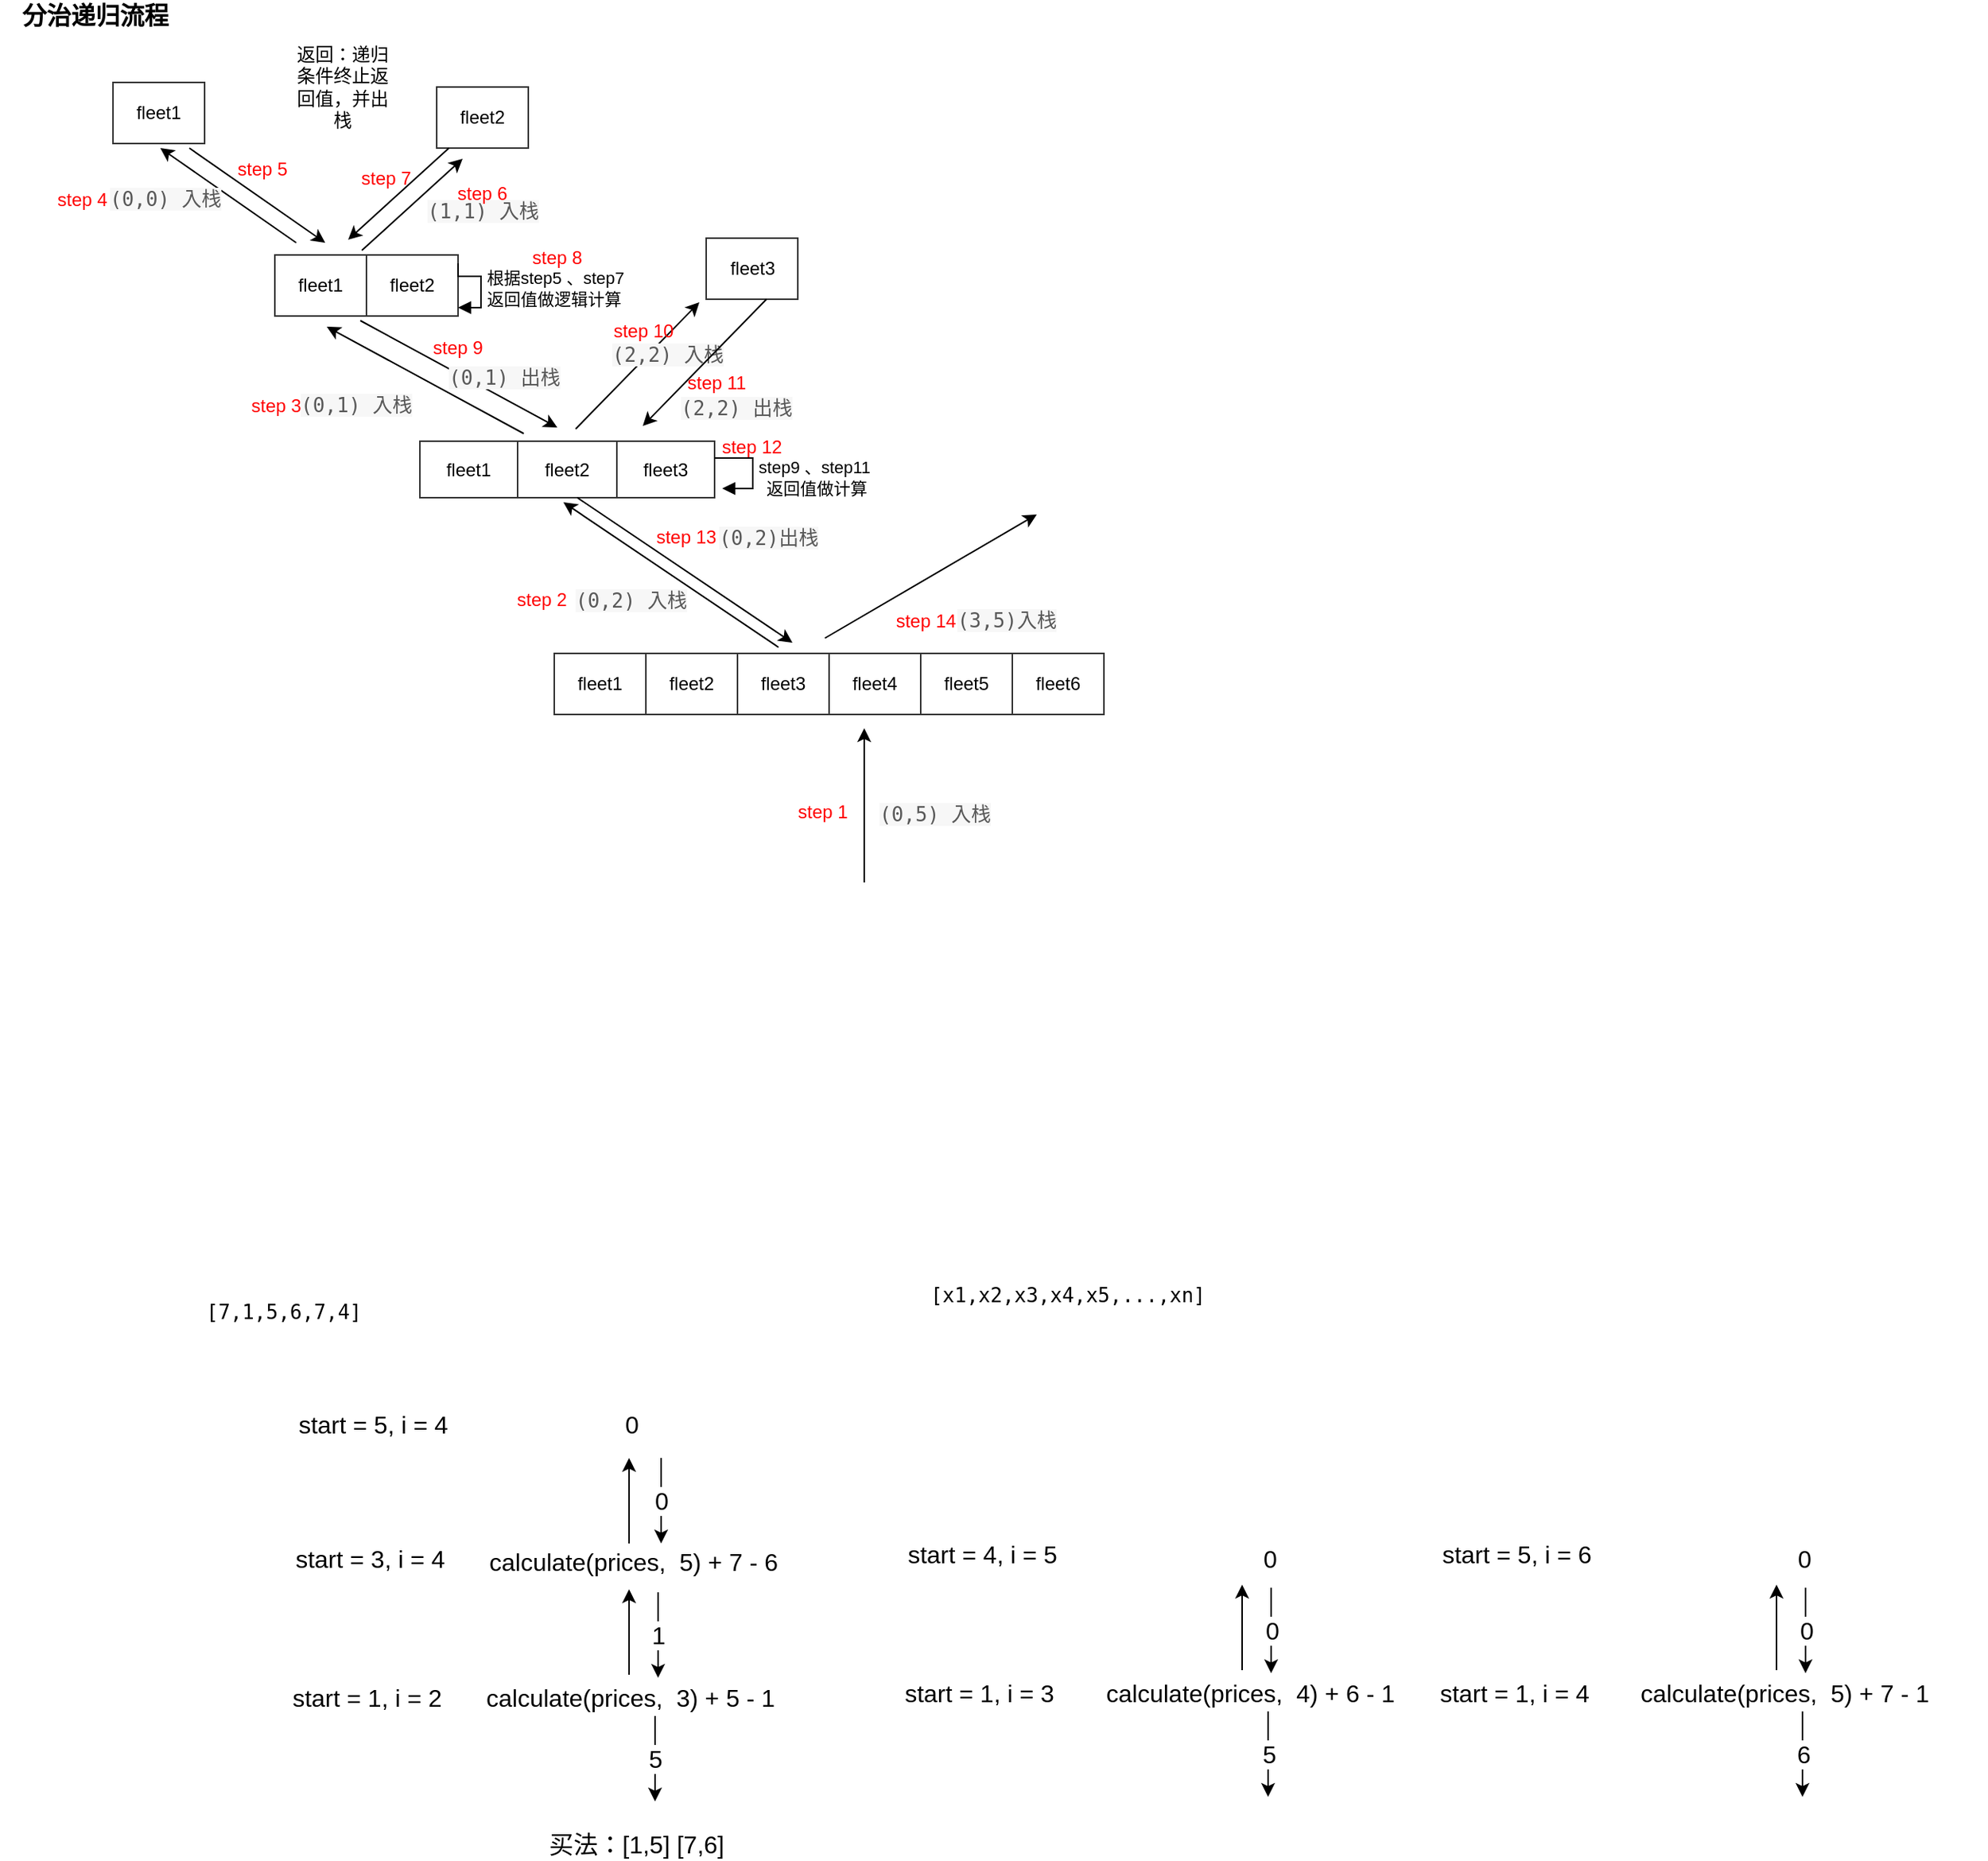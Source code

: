 <mxfile version="13.6.3" type="github">
  <diagram id="Q27-jhYSoCZHdXZTkkZn" name="第 1 页">
    <mxGraphModel dx="1878" dy="828" grid="0" gridSize="10" guides="1" tooltips="1" connect="1" arrows="1" fold="1" page="1" pageScale="1" pageWidth="1920" pageHeight="2200" math="0" shadow="0">
      <root>
        <mxCell id="0" />
        <mxCell id="1" parent="0" />
        <mxCell id="Pagb_1e_iWBXcoNiZ67y-1" value="" style="endArrow=classic;html=1;exitX=0.408;exitY=-0.1;exitDx=0;exitDy=0;exitPerimeter=0;" edge="1" parent="1" source="Pagb_1e_iWBXcoNiZ67y-3">
          <mxGeometry width="50" height="50" relative="1" as="geometry">
            <mxPoint x="636" y="1926" as="sourcePoint" />
            <mxPoint x="470" y="1834" as="targetPoint" />
          </mxGeometry>
        </mxCell>
        <mxCell id="Pagb_1e_iWBXcoNiZ67y-2" value="" style="shape=table;html=1;whiteSpace=wrap;startSize=0;container=1;collapsible=0;childLayout=tableLayout;strokeColor=#333333;" vertex="1" parent="1">
          <mxGeometry x="464" y="1933" width="360" height="40" as="geometry" />
        </mxCell>
        <mxCell id="Pagb_1e_iWBXcoNiZ67y-3" style="shape=partialRectangle;html=1;whiteSpace=wrap;collapsible=0;dropTarget=0;pointerEvents=0;fillColor=none;top=0;left=0;bottom=0;right=0;points=[[0,0.5],[1,0.5]];portConstraint=eastwest;" vertex="1" parent="Pagb_1e_iWBXcoNiZ67y-2">
          <mxGeometry width="360" height="40" as="geometry" />
        </mxCell>
        <mxCell id="Pagb_1e_iWBXcoNiZ67y-4" value="fleet1" style="shape=partialRectangle;html=1;whiteSpace=wrap;connectable=0;fillColor=none;top=0;left=0;bottom=0;right=0;overflow=hidden;" vertex="1" parent="Pagb_1e_iWBXcoNiZ67y-3">
          <mxGeometry width="60" height="40" as="geometry" />
        </mxCell>
        <mxCell id="Pagb_1e_iWBXcoNiZ67y-5" value="fleet2" style="shape=partialRectangle;html=1;whiteSpace=wrap;connectable=0;fillColor=none;top=0;left=0;bottom=0;right=0;overflow=hidden;" vertex="1" parent="Pagb_1e_iWBXcoNiZ67y-3">
          <mxGeometry x="60" width="60" height="40" as="geometry" />
        </mxCell>
        <mxCell id="Pagb_1e_iWBXcoNiZ67y-6" value="fleet3" style="shape=partialRectangle;html=1;whiteSpace=wrap;connectable=0;fillColor=none;top=0;left=0;bottom=0;right=0;overflow=hidden;" vertex="1" parent="Pagb_1e_iWBXcoNiZ67y-3">
          <mxGeometry x="120" width="60" height="40" as="geometry" />
        </mxCell>
        <mxCell id="Pagb_1e_iWBXcoNiZ67y-7" value="fleet4" style="shape=partialRectangle;html=1;whiteSpace=wrap;connectable=0;fillColor=none;top=0;left=0;bottom=0;right=0;overflow=hidden;" vertex="1" parent="Pagb_1e_iWBXcoNiZ67y-3">
          <mxGeometry x="180" width="60" height="40" as="geometry" />
        </mxCell>
        <mxCell id="Pagb_1e_iWBXcoNiZ67y-8" value="fleet5" style="shape=partialRectangle;html=1;whiteSpace=wrap;connectable=0;fillColor=none;top=0;left=0;bottom=0;right=0;overflow=hidden;" vertex="1" parent="Pagb_1e_iWBXcoNiZ67y-3">
          <mxGeometry x="240" width="60" height="40" as="geometry" />
        </mxCell>
        <mxCell id="Pagb_1e_iWBXcoNiZ67y-9" value="fleet6" style="shape=partialRectangle;html=1;whiteSpace=wrap;connectable=0;fillColor=none;top=0;left=0;bottom=0;right=0;overflow=hidden;" vertex="1" parent="Pagb_1e_iWBXcoNiZ67y-3">
          <mxGeometry x="300" width="60" height="40" as="geometry" />
        </mxCell>
        <mxCell id="Pagb_1e_iWBXcoNiZ67y-10" value="&lt;span style=&quot;color: rgb(89 , 89 , 89) ; font-family: monospace ; font-size: 13px ; text-align: justify ; background-color: rgb(247 , 247 , 247)&quot;&gt;(0,5) 入栈&lt;/span&gt;" style="text;html=1;align=center;verticalAlign=middle;resizable=0;points=[];autosize=1;" vertex="1" parent="1">
          <mxGeometry x="671" y="2029" width="83" height="18" as="geometry" />
        </mxCell>
        <mxCell id="Pagb_1e_iWBXcoNiZ67y-11" value="" style="endArrow=classic;html=1;" edge="1" parent="1">
          <mxGeometry width="50" height="50" relative="1" as="geometry">
            <mxPoint x="667" y="2083" as="sourcePoint" />
            <mxPoint x="667" y="1982" as="targetPoint" />
          </mxGeometry>
        </mxCell>
        <mxCell id="Pagb_1e_iWBXcoNiZ67y-12" value="&lt;span style=&quot;color: rgb(89 , 89 , 89) ; font-family: monospace ; font-size: 13px ; text-align: justify ; background-color: rgb(247 , 247 , 247)&quot;&gt;(0,2) 入栈&lt;/span&gt;" style="text;html=1;align=center;verticalAlign=middle;resizable=0;points=[];autosize=1;" vertex="1" parent="1">
          <mxGeometry x="472" y="1889" width="83" height="18" as="geometry" />
        </mxCell>
        <mxCell id="Pagb_1e_iWBXcoNiZ67y-13" value="" style="shape=table;html=1;whiteSpace=wrap;startSize=0;container=1;collapsible=0;childLayout=tableLayout;strokeColor=#333333;" vertex="1" parent="1">
          <mxGeometry x="376" y="1794" width="193" height="37" as="geometry" />
        </mxCell>
        <mxCell id="Pagb_1e_iWBXcoNiZ67y-14" value="" style="shape=partialRectangle;html=1;whiteSpace=wrap;collapsible=0;dropTarget=0;pointerEvents=0;fillColor=none;top=0;left=0;bottom=0;right=0;points=[[0,0.5],[1,0.5]];portConstraint=eastwest;" vertex="1" parent="Pagb_1e_iWBXcoNiZ67y-13">
          <mxGeometry width="193" height="37" as="geometry" />
        </mxCell>
        <mxCell id="Pagb_1e_iWBXcoNiZ67y-15" value="fleet1" style="shape=partialRectangle;html=1;whiteSpace=wrap;connectable=0;fillColor=none;top=0;left=0;bottom=0;right=0;overflow=hidden;" vertex="1" parent="Pagb_1e_iWBXcoNiZ67y-14">
          <mxGeometry width="64" height="37" as="geometry" />
        </mxCell>
        <mxCell id="Pagb_1e_iWBXcoNiZ67y-16" value="fleet2" style="shape=partialRectangle;html=1;whiteSpace=wrap;connectable=0;fillColor=none;top=0;left=0;bottom=0;right=0;overflow=hidden;" vertex="1" parent="Pagb_1e_iWBXcoNiZ67y-14">
          <mxGeometry x="64" width="65" height="37" as="geometry" />
        </mxCell>
        <mxCell id="Pagb_1e_iWBXcoNiZ67y-17" value="&lt;span&gt;fleet3&lt;/span&gt;" style="shape=partialRectangle;html=1;whiteSpace=wrap;connectable=0;fillColor=none;top=0;left=0;bottom=0;right=0;overflow=hidden;" vertex="1" parent="Pagb_1e_iWBXcoNiZ67y-14">
          <mxGeometry x="129" width="64" height="37" as="geometry" />
        </mxCell>
        <mxCell id="Pagb_1e_iWBXcoNiZ67y-18" value="" style="endArrow=classic;html=1;" edge="1" parent="1">
          <mxGeometry width="50" height="50" relative="1" as="geometry">
            <mxPoint x="444" y="1789" as="sourcePoint" />
            <mxPoint x="315" y="1719" as="targetPoint" />
          </mxGeometry>
        </mxCell>
        <mxCell id="Pagb_1e_iWBXcoNiZ67y-19" value="&lt;span style=&quot;color: rgb(89 , 89 , 89) ; font-family: monospace ; font-size: 13px ; text-align: justify ; background-color: rgb(247 , 247 , 247)&quot;&gt;(0,1) 入栈&lt;/span&gt;" style="text;html=1;align=center;verticalAlign=middle;resizable=0;points=[];autosize=1;" vertex="1" parent="1">
          <mxGeometry x="292.5" y="1761" width="83" height="18" as="geometry" />
        </mxCell>
        <mxCell id="Pagb_1e_iWBXcoNiZ67y-20" value="" style="shape=table;html=1;whiteSpace=wrap;startSize=0;container=1;collapsible=0;childLayout=tableLayout;strokeColor=#333333;" vertex="1" parent="1">
          <mxGeometry x="281" y="1672" width="120" height="40" as="geometry" />
        </mxCell>
        <mxCell id="Pagb_1e_iWBXcoNiZ67y-21" value="" style="shape=partialRectangle;html=1;whiteSpace=wrap;collapsible=0;dropTarget=0;pointerEvents=0;fillColor=none;top=0;left=0;bottom=0;right=0;points=[[0,0.5],[1,0.5]];portConstraint=eastwest;" vertex="1" parent="Pagb_1e_iWBXcoNiZ67y-20">
          <mxGeometry width="120" height="40" as="geometry" />
        </mxCell>
        <mxCell id="Pagb_1e_iWBXcoNiZ67y-22" value="fleet1" style="shape=partialRectangle;html=1;whiteSpace=wrap;connectable=0;fillColor=none;top=0;left=0;bottom=0;right=0;overflow=hidden;" vertex="1" parent="Pagb_1e_iWBXcoNiZ67y-21">
          <mxGeometry width="60" height="40" as="geometry" />
        </mxCell>
        <mxCell id="Pagb_1e_iWBXcoNiZ67y-23" value="fleet2" style="shape=partialRectangle;html=1;whiteSpace=wrap;connectable=0;fillColor=none;top=0;left=0;bottom=0;right=0;overflow=hidden;" vertex="1" parent="Pagb_1e_iWBXcoNiZ67y-21">
          <mxGeometry x="60" width="60" height="40" as="geometry" />
        </mxCell>
        <mxCell id="Pagb_1e_iWBXcoNiZ67y-24" value="" style="endArrow=classic;html=1;" edge="1" parent="1">
          <mxGeometry width="50" height="50" relative="1" as="geometry">
            <mxPoint x="295" y="1664" as="sourcePoint" />
            <mxPoint x="206" y="1602" as="targetPoint" />
          </mxGeometry>
        </mxCell>
        <mxCell id="Pagb_1e_iWBXcoNiZ67y-25" value="&lt;span style=&quot;color: rgb(89 , 89 , 89) ; font-family: monospace ; font-size: 13px ; text-align: justify ; background-color: rgb(247 , 247 , 247)&quot;&gt;(0,0) 入栈&lt;/span&gt;" style="text;html=1;align=center;verticalAlign=middle;resizable=0;points=[];autosize=1;" vertex="1" parent="1">
          <mxGeometry x="167" y="1626" width="83" height="18" as="geometry" />
        </mxCell>
        <mxCell id="Pagb_1e_iWBXcoNiZ67y-26" value="" style="endArrow=classic;html=1;" edge="1" parent="1">
          <mxGeometry width="50" height="50" relative="1" as="geometry">
            <mxPoint x="338" y="1669" as="sourcePoint" />
            <mxPoint x="404" y="1609" as="targetPoint" />
          </mxGeometry>
        </mxCell>
        <mxCell id="Pagb_1e_iWBXcoNiZ67y-27" value="" style="shape=table;html=1;whiteSpace=wrap;startSize=0;container=1;collapsible=0;childLayout=tableLayout;strokeColor=#333333;" vertex="1" parent="1">
          <mxGeometry x="387" y="1562" width="60" height="40" as="geometry" />
        </mxCell>
        <mxCell id="Pagb_1e_iWBXcoNiZ67y-28" value="" style="shape=partialRectangle;html=1;whiteSpace=wrap;collapsible=0;dropTarget=0;pointerEvents=0;fillColor=none;top=0;left=0;bottom=0;right=0;points=[[0,0.5],[1,0.5]];portConstraint=eastwest;" vertex="1" parent="Pagb_1e_iWBXcoNiZ67y-27">
          <mxGeometry width="60" height="40" as="geometry" />
        </mxCell>
        <mxCell id="Pagb_1e_iWBXcoNiZ67y-29" value="fleet2" style="shape=partialRectangle;html=1;whiteSpace=wrap;connectable=0;fillColor=none;top=0;left=0;bottom=0;right=0;overflow=hidden;" vertex="1" parent="Pagb_1e_iWBXcoNiZ67y-28">
          <mxGeometry width="60" height="40" as="geometry" />
        </mxCell>
        <mxCell id="Pagb_1e_iWBXcoNiZ67y-30" value="&lt;span style=&quot;color: rgb(89 , 89 , 89) ; font-family: monospace ; font-size: 13px ; text-align: justify ; background-color: rgb(247 , 247 , 247)&quot;&gt;(1,1) 入栈&lt;/span&gt;" style="text;html=1;align=center;verticalAlign=middle;resizable=0;points=[];autosize=1;" vertex="1" parent="1">
          <mxGeometry x="375.5" y="1634" width="83" height="18" as="geometry" />
        </mxCell>
        <mxCell id="Pagb_1e_iWBXcoNiZ67y-31" value="&lt;font color=&quot;#ff0000&quot;&gt;step 1&lt;/font&gt;" style="text;html=1;strokeColor=none;fillColor=none;align=center;verticalAlign=middle;whiteSpace=wrap;rounded=0;" vertex="1" parent="1">
          <mxGeometry x="620" y="2027" width="40" height="20" as="geometry" />
        </mxCell>
        <mxCell id="Pagb_1e_iWBXcoNiZ67y-32" value="&lt;font color=&quot;#ff0000&quot;&gt;step 2&lt;/font&gt;" style="text;html=1;strokeColor=none;fillColor=none;align=center;verticalAlign=middle;whiteSpace=wrap;rounded=0;" vertex="1" parent="1">
          <mxGeometry x="435.75" y="1888" width="40" height="20" as="geometry" />
        </mxCell>
        <mxCell id="Pagb_1e_iWBXcoNiZ67y-33" value="&lt;font color=&quot;#ff0000&quot;&gt;step 3&lt;/font&gt;" style="text;html=1;strokeColor=none;fillColor=none;align=center;verticalAlign=middle;whiteSpace=wrap;rounded=0;" vertex="1" parent="1">
          <mxGeometry x="262" y="1761" width="40" height="20" as="geometry" />
        </mxCell>
        <mxCell id="Pagb_1e_iWBXcoNiZ67y-34" value="&lt;font color=&quot;#ff0000&quot;&gt;step 4&lt;/font&gt;" style="text;html=1;strokeColor=none;fillColor=none;align=center;verticalAlign=middle;whiteSpace=wrap;rounded=0;" vertex="1" parent="1">
          <mxGeometry x="135" y="1626" width="40" height="20" as="geometry" />
        </mxCell>
        <mxCell id="Pagb_1e_iWBXcoNiZ67y-35" value="&lt;font color=&quot;#ff0000&quot;&gt;step 6&lt;/font&gt;" style="text;html=1;strokeColor=none;fillColor=none;align=center;verticalAlign=middle;whiteSpace=wrap;rounded=0;" vertex="1" parent="1">
          <mxGeometry x="397" y="1622" width="40" height="20" as="geometry" />
        </mxCell>
        <mxCell id="Pagb_1e_iWBXcoNiZ67y-36" value="根据step5 、step7 &lt;br&gt;返回值做逻辑计算" style="edgeStyle=orthogonalEdgeStyle;html=1;align=left;spacingLeft=2;endArrow=block;rounded=0;" edge="1" parent="1">
          <mxGeometry x="0.075" relative="1" as="geometry">
            <mxPoint x="401" y="1677.5" as="sourcePoint" />
            <Array as="points">
              <mxPoint x="401" y="1686" />
              <mxPoint x="416" y="1686" />
              <mxPoint x="416" y="1707" />
            </Array>
            <mxPoint x="401" y="1706.5" as="targetPoint" />
            <mxPoint as="offset" />
          </mxGeometry>
        </mxCell>
        <mxCell id="Pagb_1e_iWBXcoNiZ67y-37" value="" style="endArrow=classic;html=1;" edge="1" parent="1">
          <mxGeometry width="50" height="50" relative="1" as="geometry">
            <mxPoint x="225" y="1602" as="sourcePoint" />
            <mxPoint x="314" y="1664" as="targetPoint" />
          </mxGeometry>
        </mxCell>
        <mxCell id="Pagb_1e_iWBXcoNiZ67y-38" value="&lt;font color=&quot;#ff0000&quot;&gt;step 5&lt;/font&gt;" style="text;html=1;strokeColor=none;fillColor=none;align=center;verticalAlign=middle;whiteSpace=wrap;rounded=0;" vertex="1" parent="1">
          <mxGeometry x="253" y="1606" width="40" height="20" as="geometry" />
        </mxCell>
        <mxCell id="Pagb_1e_iWBXcoNiZ67y-39" value="" style="shape=table;html=1;whiteSpace=wrap;startSize=0;container=1;collapsible=0;childLayout=tableLayout;strokeColor=#333333;" vertex="1" parent="1">
          <mxGeometry x="175" y="1559" width="60" height="40" as="geometry" />
        </mxCell>
        <mxCell id="Pagb_1e_iWBXcoNiZ67y-40" value="" style="shape=partialRectangle;html=1;whiteSpace=wrap;collapsible=0;dropTarget=0;pointerEvents=0;fillColor=none;top=0;left=0;bottom=0;right=0;points=[[0,0.5],[1,0.5]];portConstraint=eastwest;" vertex="1" parent="Pagb_1e_iWBXcoNiZ67y-39">
          <mxGeometry width="60" height="40" as="geometry" />
        </mxCell>
        <mxCell id="Pagb_1e_iWBXcoNiZ67y-41" value="fleet1" style="shape=partialRectangle;html=1;whiteSpace=wrap;connectable=0;fillColor=none;top=0;left=0;bottom=0;right=0;overflow=hidden;" vertex="1" parent="Pagb_1e_iWBXcoNiZ67y-40">
          <mxGeometry width="60" height="40" as="geometry" />
        </mxCell>
        <mxCell id="Pagb_1e_iWBXcoNiZ67y-42" value="返回：递归条件终止返回值，并出栈" style="text;html=1;strokeColor=none;fillColor=none;align=center;verticalAlign=middle;whiteSpace=wrap;rounded=0;" vertex="1" parent="1">
          <mxGeometry x="293" y="1552" width="65" height="20" as="geometry" />
        </mxCell>
        <mxCell id="Pagb_1e_iWBXcoNiZ67y-43" value="" style="endArrow=classic;html=1;" edge="1" parent="1">
          <mxGeometry width="50" height="50" relative="1" as="geometry">
            <mxPoint x="395" y="1602" as="sourcePoint" />
            <mxPoint x="329" y="1662" as="targetPoint" />
          </mxGeometry>
        </mxCell>
        <mxCell id="Pagb_1e_iWBXcoNiZ67y-44" value="&lt;font color=&quot;#ff0000&quot;&gt;step 7&lt;/font&gt;" style="text;html=1;strokeColor=none;fillColor=none;align=center;verticalAlign=middle;whiteSpace=wrap;rounded=0;" vertex="1" parent="1">
          <mxGeometry x="333.5" y="1612" width="40" height="20" as="geometry" />
        </mxCell>
        <mxCell id="Pagb_1e_iWBXcoNiZ67y-45" value="&lt;font color=&quot;#ff0000&quot;&gt;step 8&lt;/font&gt;" style="text;html=1;strokeColor=none;fillColor=none;align=center;verticalAlign=middle;whiteSpace=wrap;rounded=0;" vertex="1" parent="1">
          <mxGeometry x="446" y="1664" width="40" height="20" as="geometry" />
        </mxCell>
        <mxCell id="Pagb_1e_iWBXcoNiZ67y-46" value="" style="endArrow=classic;html=1;" edge="1" parent="1">
          <mxGeometry width="50" height="50" relative="1" as="geometry">
            <mxPoint x="337" y="1715" as="sourcePoint" />
            <mxPoint x="466" y="1785" as="targetPoint" />
          </mxGeometry>
        </mxCell>
        <mxCell id="Pagb_1e_iWBXcoNiZ67y-47" value="&lt;font color=&quot;#ff0000&quot;&gt;step 9&lt;/font&gt;" style="text;html=1;strokeColor=none;fillColor=none;align=center;verticalAlign=middle;whiteSpace=wrap;rounded=0;" vertex="1" parent="1">
          <mxGeometry x="381" y="1723" width="40" height="20" as="geometry" />
        </mxCell>
        <mxCell id="Pagb_1e_iWBXcoNiZ67y-48" value="&lt;span style=&quot;color: rgb(89 , 89 , 89) ; font-family: monospace ; font-size: 13px ; text-align: justify ; background-color: rgb(247 , 247 , 247)&quot;&gt;(0,1) 出栈&lt;/span&gt;" style="text;html=1;align=center;verticalAlign=middle;resizable=0;points=[];autosize=1;" vertex="1" parent="1">
          <mxGeometry x="389" y="1743" width="83" height="18" as="geometry" />
        </mxCell>
        <mxCell id="Pagb_1e_iWBXcoNiZ67y-49" value="" style="endArrow=classic;html=1;" edge="1" parent="1">
          <mxGeometry width="50" height="50" relative="1" as="geometry">
            <mxPoint x="478" y="1786" as="sourcePoint" />
            <mxPoint x="559" y="1703" as="targetPoint" />
          </mxGeometry>
        </mxCell>
        <mxCell id="Pagb_1e_iWBXcoNiZ67y-50" value="&lt;font color=&quot;#ff0000&quot;&gt;step 10&lt;/font&gt;" style="text;html=1;strokeColor=none;fillColor=none;align=center;verticalAlign=middle;whiteSpace=wrap;rounded=0;" vertex="1" parent="1">
          <mxGeometry x="493" y="1712" width="59" height="20" as="geometry" />
        </mxCell>
        <mxCell id="Pagb_1e_iWBXcoNiZ67y-51" value="&lt;span style=&quot;color: rgb(89 , 89 , 89) ; font-family: monospace ; font-size: 13px ; text-align: justify ; background-color: rgb(247 , 247 , 247)&quot;&gt;(2,2) 入栈&lt;/span&gt;" style="text;html=1;align=center;verticalAlign=middle;resizable=0;points=[];autosize=1;" vertex="1" parent="1">
          <mxGeometry x="496" y="1728" width="83" height="18" as="geometry" />
        </mxCell>
        <mxCell id="Pagb_1e_iWBXcoNiZ67y-52" value="" style="shape=table;html=1;whiteSpace=wrap;startSize=0;container=1;collapsible=0;childLayout=tableLayout;strokeColor=#333333;" vertex="1" parent="1">
          <mxGeometry x="563.5" y="1661" width="60" height="40" as="geometry" />
        </mxCell>
        <mxCell id="Pagb_1e_iWBXcoNiZ67y-53" value="" style="shape=partialRectangle;html=1;whiteSpace=wrap;collapsible=0;dropTarget=0;pointerEvents=0;fillColor=none;top=0;left=0;bottom=0;right=0;points=[[0,0.5],[1,0.5]];portConstraint=eastwest;" vertex="1" parent="Pagb_1e_iWBXcoNiZ67y-52">
          <mxGeometry width="60" height="40" as="geometry" />
        </mxCell>
        <mxCell id="Pagb_1e_iWBXcoNiZ67y-54" value="fleet3" style="shape=partialRectangle;html=1;whiteSpace=wrap;connectable=0;fillColor=none;top=0;left=0;bottom=0;right=0;overflow=hidden;" vertex="1" parent="Pagb_1e_iWBXcoNiZ67y-53">
          <mxGeometry width="60" height="40" as="geometry" />
        </mxCell>
        <mxCell id="Pagb_1e_iWBXcoNiZ67y-55" value="" style="endArrow=classic;html=1;" edge="1" parent="1">
          <mxGeometry width="50" height="50" relative="1" as="geometry">
            <mxPoint x="603" y="1701" as="sourcePoint" />
            <mxPoint x="522" y="1784" as="targetPoint" />
          </mxGeometry>
        </mxCell>
        <mxCell id="Pagb_1e_iWBXcoNiZ67y-56" value="&lt;font color=&quot;#ff0000&quot;&gt;step 11&lt;/font&gt;" style="text;html=1;strokeColor=none;fillColor=none;align=center;verticalAlign=middle;whiteSpace=wrap;rounded=0;" vertex="1" parent="1">
          <mxGeometry x="541" y="1746" width="59" height="20" as="geometry" />
        </mxCell>
        <mxCell id="Pagb_1e_iWBXcoNiZ67y-57" value="&lt;span style=&quot;color: rgb(89 , 89 , 89) ; font-family: monospace ; font-size: 13px ; text-align: justify ; background-color: rgb(247 , 247 , 247)&quot;&gt;(2,2) 出栈&lt;/span&gt;" style="text;html=1;align=center;verticalAlign=middle;resizable=0;points=[];autosize=1;" vertex="1" parent="1">
          <mxGeometry x="541" y="1763" width="83" height="18" as="geometry" />
        </mxCell>
        <mxCell id="Pagb_1e_iWBXcoNiZ67y-58" value="&amp;nbsp;" style="edgeStyle=orthogonalEdgeStyle;html=1;align=left;spacingLeft=2;endArrow=block;rounded=0;entryX=1;entryY=0;" edge="1" parent="1">
          <mxGeometry relative="1" as="geometry">
            <mxPoint x="569" y="1805" as="sourcePoint" />
            <Array as="points">
              <mxPoint x="594" y="1805" />
            </Array>
            <mxPoint x="574" y="1825" as="targetPoint" />
          </mxGeometry>
        </mxCell>
        <mxCell id="Pagb_1e_iWBXcoNiZ67y-59" value="step9 、step11&lt;br&gt;&amp;nbsp;返回值做计算" style="edgeLabel;html=1;align=center;verticalAlign=middle;resizable=0;points=[];" vertex="1" connectable="0" parent="Pagb_1e_iWBXcoNiZ67y-58">
          <mxGeometry x="-0.231" y="-9" relative="1" as="geometry">
            <mxPoint x="49" y="13" as="offset" />
          </mxGeometry>
        </mxCell>
        <mxCell id="Pagb_1e_iWBXcoNiZ67y-60" value="&lt;font color=&quot;#ff0000&quot;&gt;step 12&lt;/font&gt;" style="text;html=1;strokeColor=none;fillColor=none;align=center;verticalAlign=middle;whiteSpace=wrap;rounded=0;" vertex="1" parent="1">
          <mxGeometry x="564" y="1788" width="59" height="20" as="geometry" />
        </mxCell>
        <mxCell id="Pagb_1e_iWBXcoNiZ67y-61" value="" style="endArrow=classic;html=1;exitX=0.408;exitY=-0.1;exitDx=0;exitDy=0;exitPerimeter=0;" edge="1" parent="1">
          <mxGeometry width="50" height="50" relative="1" as="geometry">
            <mxPoint x="479.12" y="1831" as="sourcePoint" />
            <mxPoint x="620" y="1926" as="targetPoint" />
          </mxGeometry>
        </mxCell>
        <mxCell id="Pagb_1e_iWBXcoNiZ67y-62" value="&lt;span style=&quot;color: rgb(89 , 89 , 89) ; font-family: monospace ; font-size: 13px ; text-align: justify ; background-color: rgb(247 , 247 , 247)&quot;&gt;(0,2)出栈&lt;/span&gt;" style="text;html=1;align=center;verticalAlign=middle;resizable=0;points=[];autosize=1;" vertex="1" parent="1">
          <mxGeometry x="566.25" y="1848" width="75" height="18" as="geometry" />
        </mxCell>
        <mxCell id="Pagb_1e_iWBXcoNiZ67y-63" value="&lt;font color=&quot;#ff0000&quot;&gt;step 13&lt;/font&gt;" style="text;html=1;strokeColor=none;fillColor=none;align=center;verticalAlign=middle;whiteSpace=wrap;rounded=0;" vertex="1" parent="1">
          <mxGeometry x="526" y="1847" width="49" height="20" as="geometry" />
        </mxCell>
        <mxCell id="Pagb_1e_iWBXcoNiZ67y-64" value="" style="endArrow=classic;html=1;" edge="1" parent="1">
          <mxGeometry width="50" height="50" relative="1" as="geometry">
            <mxPoint x="641.25" y="1923" as="sourcePoint" />
            <mxPoint x="780" y="1842" as="targetPoint" />
          </mxGeometry>
        </mxCell>
        <mxCell id="Pagb_1e_iWBXcoNiZ67y-65" value="&lt;span style=&quot;color: rgb(89 , 89 , 89) ; font-family: monospace ; font-size: 13px ; text-align: justify ; background-color: rgb(247 , 247 , 247)&quot;&gt;(3,5)入栈&lt;/span&gt;" style="text;html=1;align=center;verticalAlign=middle;resizable=0;points=[];autosize=1;" vertex="1" parent="1">
          <mxGeometry x="722" y="1902" width="75" height="18" as="geometry" />
        </mxCell>
        <mxCell id="Pagb_1e_iWBXcoNiZ67y-66" value="&lt;font color=&quot;#ff0000&quot;&gt;step 14&lt;/font&gt;" style="text;html=1;strokeColor=none;fillColor=none;align=center;verticalAlign=middle;whiteSpace=wrap;rounded=0;" vertex="1" parent="1">
          <mxGeometry x="683" y="1902" width="49" height="20" as="geometry" />
        </mxCell>
        <mxCell id="Pagb_1e_iWBXcoNiZ67y-67" value="分治递归流程" style="text;html=1;strokeColor=none;fillColor=none;align=center;verticalAlign=middle;whiteSpace=wrap;rounded=0;fontStyle=1;fontSize=16;" vertex="1" parent="1">
          <mxGeometry x="101" y="1505" width="125" height="20" as="geometry" />
        </mxCell>
        <mxCell id="Pagb_1e_iWBXcoNiZ67y-70" value="calculate(prices,&amp;nbsp; 3) + 5 - 1" style="text;html=1;strokeColor=none;fillColor=none;align=center;verticalAlign=middle;whiteSpace=wrap;rounded=0;fontSize=16;" vertex="1" parent="1">
          <mxGeometry x="394.5" y="2607" width="238" height="20" as="geometry" />
        </mxCell>
        <mxCell id="Pagb_1e_iWBXcoNiZ67y-71" value="&lt;pre style=&quot;box-sizing: border-box ; font-size: 13px ; font-family: , &amp;#34;consolas&amp;#34; , &amp;#34;liberation mono&amp;#34; , &amp;#34;menlo&amp;#34; , &amp;#34;courier&amp;#34; , monospace ; margin-top: 0px ; margin-bottom: 1em ; overflow: auto ; background: rgba(, 0.04) ; padding: 10px 15px ; color: rgba(, 1) ; line-height: 1.6 ; border-radius: 3px&quot;&gt;[7,1,5,6,7,4]&lt;/pre&gt;" style="text;html=1;strokeColor=none;fillColor=none;align=center;verticalAlign=middle;whiteSpace=wrap;rounded=0;fontSize=16;" vertex="1" parent="1">
          <mxGeometry x="210" y="2361" width="154" height="20" as="geometry" />
        </mxCell>
        <mxCell id="Pagb_1e_iWBXcoNiZ67y-73" value="start = 1, i = 2" style="text;html=1;strokeColor=none;fillColor=none;align=center;verticalAlign=middle;whiteSpace=wrap;rounded=0;fontSize=16;" vertex="1" parent="1">
          <mxGeometry x="289.5" y="2607" width="103" height="20" as="geometry" />
        </mxCell>
        <mxCell id="Pagb_1e_iWBXcoNiZ67y-74" value="" style="endArrow=classic;html=1;fontSize=16;" edge="1" parent="1">
          <mxGeometry width="50" height="50" relative="1" as="geometry">
            <mxPoint x="513" y="2602" as="sourcePoint" />
            <mxPoint x="513" y="2546" as="targetPoint" />
          </mxGeometry>
        </mxCell>
        <mxCell id="Pagb_1e_iWBXcoNiZ67y-75" value="start = 3, i = 4" style="text;html=1;strokeColor=none;fillColor=none;align=center;verticalAlign=middle;whiteSpace=wrap;rounded=0;fontSize=16;" vertex="1" parent="1">
          <mxGeometry x="291.5" y="2516" width="103" height="20" as="geometry" />
        </mxCell>
        <mxCell id="Pagb_1e_iWBXcoNiZ67y-76" value="calculate(prices,&amp;nbsp; 5) + 7 - 6" style="text;html=1;strokeColor=none;fillColor=none;align=center;verticalAlign=middle;whiteSpace=wrap;rounded=0;fontSize=16;" vertex="1" parent="1">
          <mxGeometry x="397" y="2518" width="238" height="20" as="geometry" />
        </mxCell>
        <mxCell id="Pagb_1e_iWBXcoNiZ67y-77" value="start = 5, i = 4" style="text;html=1;strokeColor=none;fillColor=none;align=center;verticalAlign=middle;whiteSpace=wrap;rounded=0;fontSize=16;" vertex="1" parent="1">
          <mxGeometry x="294" y="2428" width="103" height="20" as="geometry" />
        </mxCell>
        <mxCell id="Pagb_1e_iWBXcoNiZ67y-78" value="0" style="text;html=1;strokeColor=none;fillColor=none;align=center;verticalAlign=middle;whiteSpace=wrap;rounded=0;fontSize=16;" vertex="1" parent="1">
          <mxGeometry x="395.5" y="2428" width="238" height="20" as="geometry" />
        </mxCell>
        <mxCell id="Pagb_1e_iWBXcoNiZ67y-79" value="" style="endArrow=classic;html=1;fontSize=16;" edge="1" parent="1">
          <mxGeometry width="50" height="50" relative="1" as="geometry">
            <mxPoint x="513" y="2516" as="sourcePoint" />
            <mxPoint x="513" y="2460" as="targetPoint" />
          </mxGeometry>
        </mxCell>
        <mxCell id="Pagb_1e_iWBXcoNiZ67y-80" value="0" style="endArrow=classic;html=1;fontSize=16;" edge="1" parent="1">
          <mxGeometry width="50" height="50" relative="1" as="geometry">
            <mxPoint x="534" y="2460" as="sourcePoint" />
            <mxPoint x="534" y="2516" as="targetPoint" />
          </mxGeometry>
        </mxCell>
        <mxCell id="Pagb_1e_iWBXcoNiZ67y-81" value="1" style="endArrow=classic;html=1;fontSize=16;" edge="1" parent="1">
          <mxGeometry width="50" height="50" relative="1" as="geometry">
            <mxPoint x="532" y="2548" as="sourcePoint" />
            <mxPoint x="532" y="2604" as="targetPoint" />
          </mxGeometry>
        </mxCell>
        <mxCell id="Pagb_1e_iWBXcoNiZ67y-82" value="5" style="endArrow=classic;html=1;fontSize=16;" edge="1" parent="1">
          <mxGeometry width="50" height="50" relative="1" as="geometry">
            <mxPoint x="530" y="2629" as="sourcePoint" />
            <mxPoint x="530" y="2685" as="targetPoint" />
          </mxGeometry>
        </mxCell>
        <mxCell id="Pagb_1e_iWBXcoNiZ67y-83" value="买法：[1,5] [7,6]" style="text;html=1;strokeColor=none;fillColor=none;align=center;verticalAlign=middle;whiteSpace=wrap;rounded=0;fontSize=16;" vertex="1" parent="1">
          <mxGeometry x="406" y="2703" width="224" height="20" as="geometry" />
        </mxCell>
        <mxCell id="Pagb_1e_iWBXcoNiZ67y-85" value="start = 1, i = 3" style="text;html=1;strokeColor=none;fillColor=none;align=center;verticalAlign=middle;whiteSpace=wrap;rounded=0;fontSize=16;" vertex="1" parent="1">
          <mxGeometry x="691" y="2604" width="103" height="20" as="geometry" />
        </mxCell>
        <mxCell id="Pagb_1e_iWBXcoNiZ67y-86" value="" style="endArrow=classic;html=1;fontSize=16;" edge="1" parent="1">
          <mxGeometry width="50" height="50" relative="1" as="geometry">
            <mxPoint x="914.5" y="2599" as="sourcePoint" />
            <mxPoint x="914.5" y="2543" as="targetPoint" />
          </mxGeometry>
        </mxCell>
        <mxCell id="Pagb_1e_iWBXcoNiZ67y-87" value="start = 4, i = 5" style="text;html=1;strokeColor=none;fillColor=none;align=center;verticalAlign=middle;whiteSpace=wrap;rounded=0;fontSize=16;" vertex="1" parent="1">
          <mxGeometry x="693" y="2513" width="103" height="20" as="geometry" />
        </mxCell>
        <mxCell id="Pagb_1e_iWBXcoNiZ67y-91" value="0" style="endArrow=classic;html=1;fontSize=16;" edge="1" parent="1">
          <mxGeometry width="50" height="50" relative="1" as="geometry">
            <mxPoint x="933.5" y="2545" as="sourcePoint" />
            <mxPoint x="933.5" y="2601" as="targetPoint" />
          </mxGeometry>
        </mxCell>
        <mxCell id="Pagb_1e_iWBXcoNiZ67y-92" value="5" style="endArrow=classic;html=1;fontSize=16;" edge="1" parent="1">
          <mxGeometry width="50" height="50" relative="1" as="geometry">
            <mxPoint x="931.5" y="2626" as="sourcePoint" />
            <mxPoint x="931.5" y="2682" as="targetPoint" />
          </mxGeometry>
        </mxCell>
        <mxCell id="Pagb_1e_iWBXcoNiZ67y-93" value="calculate(prices,&amp;nbsp; 4) + 6 - 1" style="text;html=1;strokeColor=none;fillColor=none;align=center;verticalAlign=middle;whiteSpace=wrap;rounded=0;fontSize=16;" vertex="1" parent="1">
          <mxGeometry x="801" y="2604" width="238" height="20" as="geometry" />
        </mxCell>
        <mxCell id="Pagb_1e_iWBXcoNiZ67y-94" value="0" style="text;html=1;strokeColor=none;fillColor=none;align=center;verticalAlign=middle;whiteSpace=wrap;rounded=0;fontSize=16;" vertex="1" parent="1">
          <mxGeometry x="814" y="2516" width="238" height="20" as="geometry" />
        </mxCell>
        <mxCell id="Pagb_1e_iWBXcoNiZ67y-96" value="start = 1, i = 4" style="text;html=1;strokeColor=none;fillColor=none;align=center;verticalAlign=middle;whiteSpace=wrap;rounded=0;fontSize=16;" vertex="1" parent="1">
          <mxGeometry x="1041" y="2604" width="104" height="20" as="geometry" />
        </mxCell>
        <mxCell id="Pagb_1e_iWBXcoNiZ67y-97" value="" style="endArrow=classic;html=1;fontSize=16;" edge="1" parent="1">
          <mxGeometry width="50" height="50" relative="1" as="geometry">
            <mxPoint x="1264.5" y="2599" as="sourcePoint" />
            <mxPoint x="1264.5" y="2543" as="targetPoint" />
          </mxGeometry>
        </mxCell>
        <mxCell id="Pagb_1e_iWBXcoNiZ67y-98" value="start = 5, i = 6" style="text;html=1;strokeColor=none;fillColor=none;align=center;verticalAlign=middle;whiteSpace=wrap;rounded=0;fontSize=16;" vertex="1" parent="1">
          <mxGeometry x="1043" y="2513" width="103" height="20" as="geometry" />
        </mxCell>
        <mxCell id="Pagb_1e_iWBXcoNiZ67y-99" value="0" style="endArrow=classic;html=1;fontSize=16;" edge="1" parent="1">
          <mxGeometry width="50" height="50" relative="1" as="geometry">
            <mxPoint x="1283.5" y="2545" as="sourcePoint" />
            <mxPoint x="1283.5" y="2601" as="targetPoint" />
          </mxGeometry>
        </mxCell>
        <mxCell id="Pagb_1e_iWBXcoNiZ67y-100" value="6" style="endArrow=classic;html=1;fontSize=16;" edge="1" parent="1">
          <mxGeometry width="50" height="50" relative="1" as="geometry">
            <mxPoint x="1281.5" y="2626" as="sourcePoint" />
            <mxPoint x="1281.5" y="2682" as="targetPoint" />
          </mxGeometry>
        </mxCell>
        <mxCell id="Pagb_1e_iWBXcoNiZ67y-101" value="calculate(prices,&amp;nbsp; 5) + 7 - 1" style="text;html=1;strokeColor=none;fillColor=none;align=center;verticalAlign=middle;whiteSpace=wrap;rounded=0;fontSize=16;" vertex="1" parent="1">
          <mxGeometry x="1151" y="2604" width="238" height="20" as="geometry" />
        </mxCell>
        <mxCell id="Pagb_1e_iWBXcoNiZ67y-102" value="0" style="text;html=1;strokeColor=none;fillColor=none;align=center;verticalAlign=middle;whiteSpace=wrap;rounded=0;fontSize=16;" vertex="1" parent="1">
          <mxGeometry x="1164" y="2516" width="238" height="20" as="geometry" />
        </mxCell>
        <mxCell id="Pagb_1e_iWBXcoNiZ67y-103" value="&lt;pre style=&quot;box-sizing: border-box ; font-size: 13px ; font-family: , &amp;#34;consolas&amp;#34; , &amp;#34;liberation mono&amp;#34; , &amp;#34;menlo&amp;#34; , &amp;#34;courier&amp;#34; , monospace ; margin-top: 0px ; margin-bottom: 1em ; overflow: auto ; background: rgba(, 0.04) ; padding: 10px 15px ; color: rgba(, 1) ; line-height: 1.6 ; border-radius: 3px&quot;&gt;[x1,x2,x3,x4,x5,...,xn]&lt;/pre&gt;" style="text;html=1;strokeColor=none;fillColor=none;align=center;verticalAlign=middle;whiteSpace=wrap;rounded=0;fontSize=16;" vertex="1" parent="1">
          <mxGeometry x="663" y="2350" width="275" height="20" as="geometry" />
        </mxCell>
      </root>
    </mxGraphModel>
  </diagram>
</mxfile>
